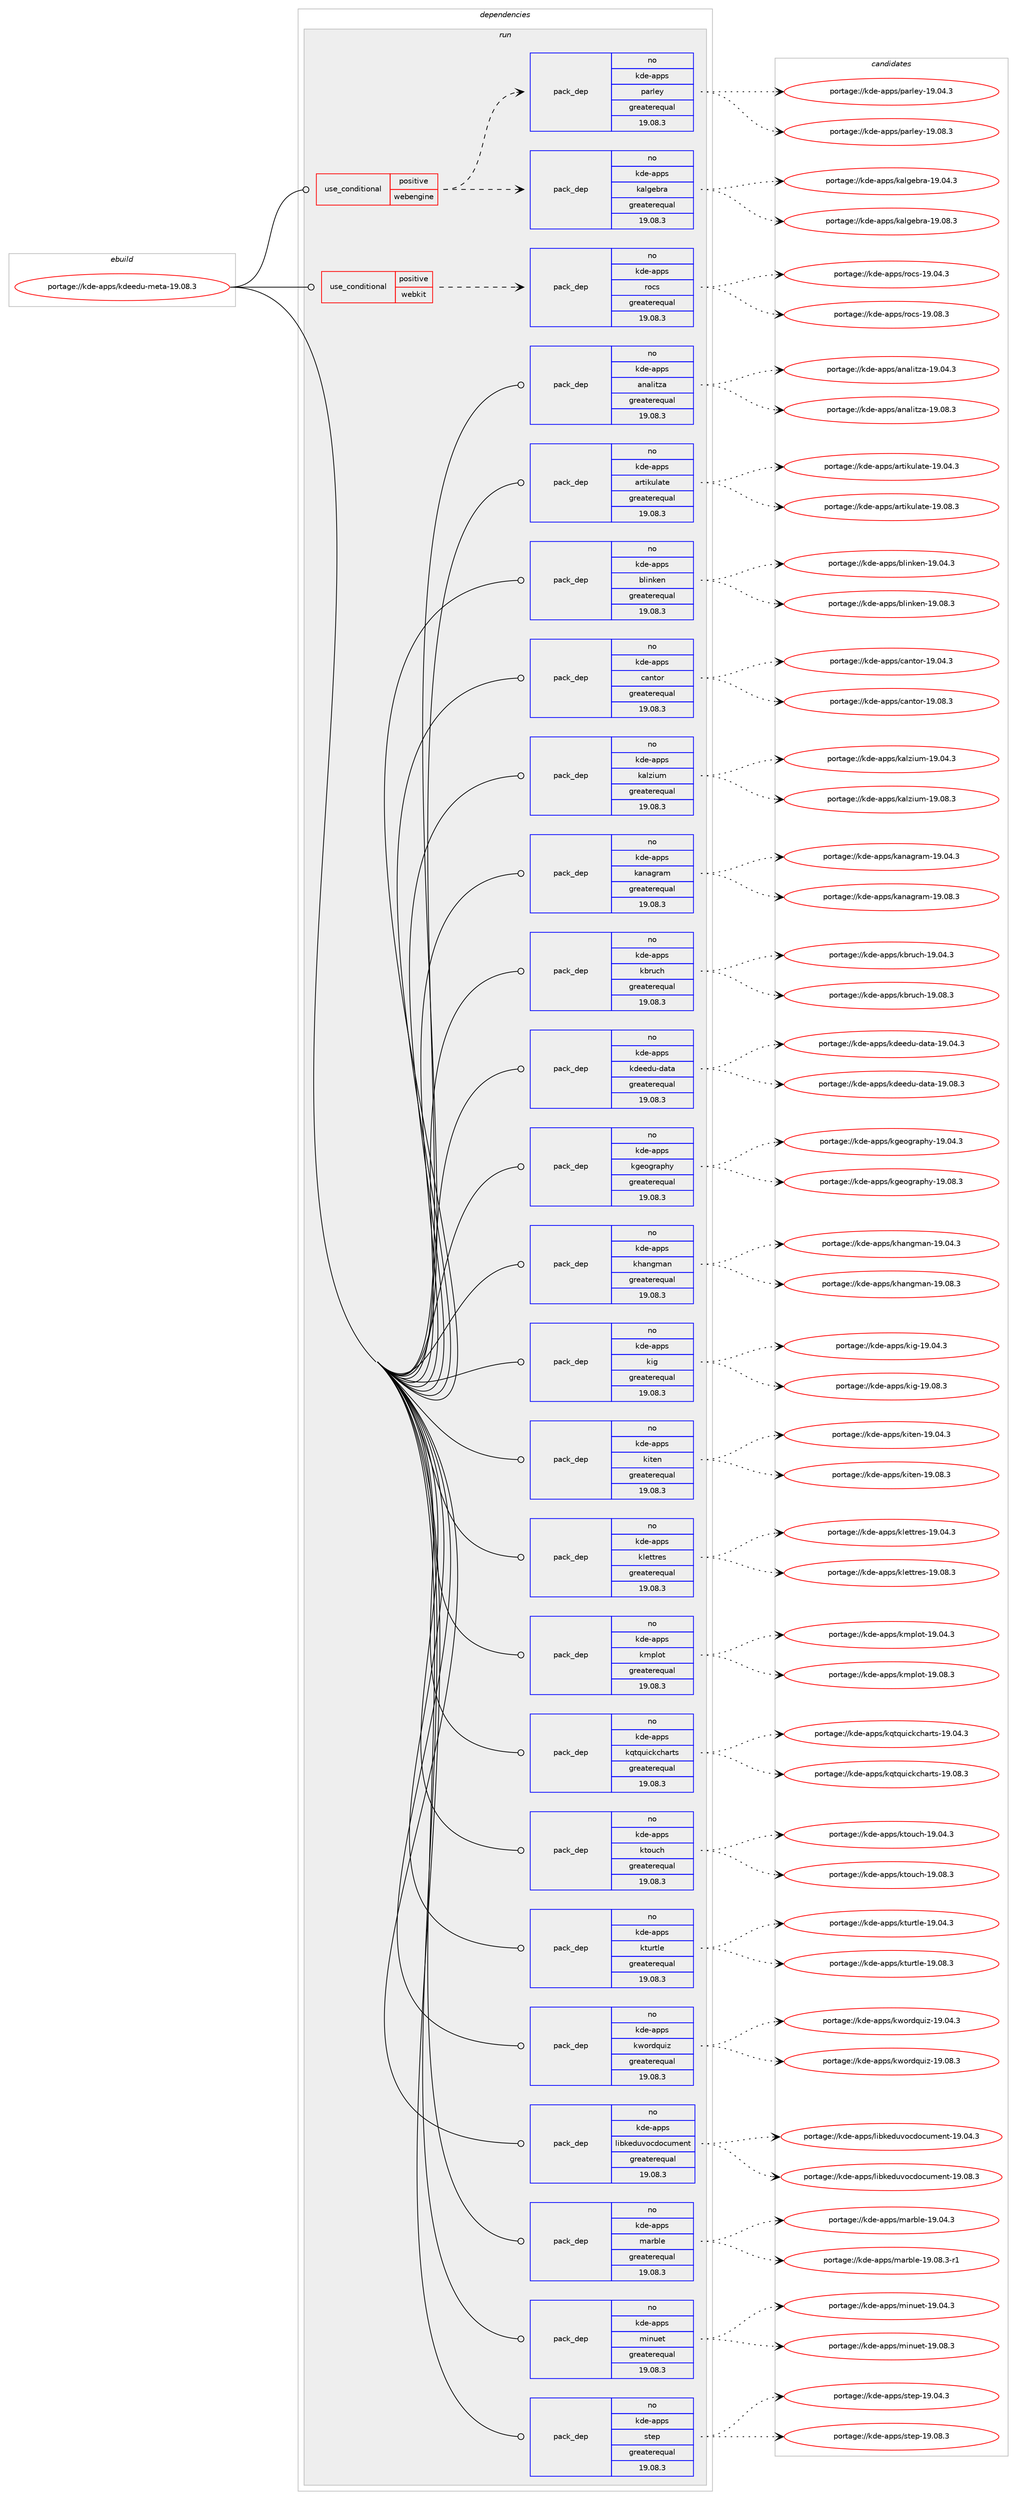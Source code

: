 digraph prolog {

# *************
# Graph options
# *************

newrank=true;
concentrate=true;
compound=true;
graph [rankdir=LR,fontname=Helvetica,fontsize=10,ranksep=1.5];#, ranksep=2.5, nodesep=0.2];
edge  [arrowhead=vee];
node  [fontname=Helvetica,fontsize=10];

# **********
# The ebuild
# **********

subgraph cluster_leftcol {
color=gray;
rank=same;
label=<<i>ebuild</i>>;
id [label="portage://kde-apps/kdeedu-meta-19.08.3", color=red, width=4, href="../kde-apps/kdeedu-meta-19.08.3.svg"];
}

# ****************
# The dependencies
# ****************

subgraph cluster_midcol {
color=gray;
label=<<i>dependencies</i>>;
subgraph cluster_compile {
fillcolor="#eeeeee";
style=filled;
label=<<i>compile</i>>;
}
subgraph cluster_compileandrun {
fillcolor="#eeeeee";
style=filled;
label=<<i>compile and run</i>>;
}
subgraph cluster_run {
fillcolor="#eeeeee";
style=filled;
label=<<i>run</i>>;
subgraph cond75078 {
dependency288130 [label=<<TABLE BORDER="0" CELLBORDER="1" CELLSPACING="0" CELLPADDING="4"><TR><TD ROWSPAN="3" CELLPADDING="10">use_conditional</TD></TR><TR><TD>positive</TD></TR><TR><TD>webengine</TD></TR></TABLE>>, shape=none, color=red];
subgraph pack208736 {
dependency288131 [label=<<TABLE BORDER="0" CELLBORDER="1" CELLSPACING="0" CELLPADDING="4" WIDTH="220"><TR><TD ROWSPAN="6" CELLPADDING="30">pack_dep</TD></TR><TR><TD WIDTH="110">no</TD></TR><TR><TD>kde-apps</TD></TR><TR><TD>kalgebra</TD></TR><TR><TD>greaterequal</TD></TR><TR><TD>19.08.3</TD></TR></TABLE>>, shape=none, color=blue];
}
dependency288130:e -> dependency288131:w [weight=20,style="dashed",arrowhead="vee"];
subgraph pack208737 {
dependency288132 [label=<<TABLE BORDER="0" CELLBORDER="1" CELLSPACING="0" CELLPADDING="4" WIDTH="220"><TR><TD ROWSPAN="6" CELLPADDING="30">pack_dep</TD></TR><TR><TD WIDTH="110">no</TD></TR><TR><TD>kde-apps</TD></TR><TR><TD>parley</TD></TR><TR><TD>greaterequal</TD></TR><TR><TD>19.08.3</TD></TR></TABLE>>, shape=none, color=blue];
}
dependency288130:e -> dependency288132:w [weight=20,style="dashed",arrowhead="vee"];
}
id:e -> dependency288130:w [weight=20,style="solid",arrowhead="odot"];
subgraph cond75079 {
dependency288133 [label=<<TABLE BORDER="0" CELLBORDER="1" CELLSPACING="0" CELLPADDING="4"><TR><TD ROWSPAN="3" CELLPADDING="10">use_conditional</TD></TR><TR><TD>positive</TD></TR><TR><TD>webkit</TD></TR></TABLE>>, shape=none, color=red];
subgraph pack208738 {
dependency288134 [label=<<TABLE BORDER="0" CELLBORDER="1" CELLSPACING="0" CELLPADDING="4" WIDTH="220"><TR><TD ROWSPAN="6" CELLPADDING="30">pack_dep</TD></TR><TR><TD WIDTH="110">no</TD></TR><TR><TD>kde-apps</TD></TR><TR><TD>rocs</TD></TR><TR><TD>greaterequal</TD></TR><TR><TD>19.08.3</TD></TR></TABLE>>, shape=none, color=blue];
}
dependency288133:e -> dependency288134:w [weight=20,style="dashed",arrowhead="vee"];
}
id:e -> dependency288133:w [weight=20,style="solid",arrowhead="odot"];
subgraph pack208739 {
dependency288135 [label=<<TABLE BORDER="0" CELLBORDER="1" CELLSPACING="0" CELLPADDING="4" WIDTH="220"><TR><TD ROWSPAN="6" CELLPADDING="30">pack_dep</TD></TR><TR><TD WIDTH="110">no</TD></TR><TR><TD>kde-apps</TD></TR><TR><TD>analitza</TD></TR><TR><TD>greaterequal</TD></TR><TR><TD>19.08.3</TD></TR></TABLE>>, shape=none, color=blue];
}
id:e -> dependency288135:w [weight=20,style="solid",arrowhead="odot"];
subgraph pack208740 {
dependency288136 [label=<<TABLE BORDER="0" CELLBORDER="1" CELLSPACING="0" CELLPADDING="4" WIDTH="220"><TR><TD ROWSPAN="6" CELLPADDING="30">pack_dep</TD></TR><TR><TD WIDTH="110">no</TD></TR><TR><TD>kde-apps</TD></TR><TR><TD>artikulate</TD></TR><TR><TD>greaterequal</TD></TR><TR><TD>19.08.3</TD></TR></TABLE>>, shape=none, color=blue];
}
id:e -> dependency288136:w [weight=20,style="solid",arrowhead="odot"];
subgraph pack208741 {
dependency288137 [label=<<TABLE BORDER="0" CELLBORDER="1" CELLSPACING="0" CELLPADDING="4" WIDTH="220"><TR><TD ROWSPAN="6" CELLPADDING="30">pack_dep</TD></TR><TR><TD WIDTH="110">no</TD></TR><TR><TD>kde-apps</TD></TR><TR><TD>blinken</TD></TR><TR><TD>greaterequal</TD></TR><TR><TD>19.08.3</TD></TR></TABLE>>, shape=none, color=blue];
}
id:e -> dependency288137:w [weight=20,style="solid",arrowhead="odot"];
subgraph pack208742 {
dependency288138 [label=<<TABLE BORDER="0" CELLBORDER="1" CELLSPACING="0" CELLPADDING="4" WIDTH="220"><TR><TD ROWSPAN="6" CELLPADDING="30">pack_dep</TD></TR><TR><TD WIDTH="110">no</TD></TR><TR><TD>kde-apps</TD></TR><TR><TD>cantor</TD></TR><TR><TD>greaterequal</TD></TR><TR><TD>19.08.3</TD></TR></TABLE>>, shape=none, color=blue];
}
id:e -> dependency288138:w [weight=20,style="solid",arrowhead="odot"];
subgraph pack208743 {
dependency288139 [label=<<TABLE BORDER="0" CELLBORDER="1" CELLSPACING="0" CELLPADDING="4" WIDTH="220"><TR><TD ROWSPAN="6" CELLPADDING="30">pack_dep</TD></TR><TR><TD WIDTH="110">no</TD></TR><TR><TD>kde-apps</TD></TR><TR><TD>kalzium</TD></TR><TR><TD>greaterequal</TD></TR><TR><TD>19.08.3</TD></TR></TABLE>>, shape=none, color=blue];
}
id:e -> dependency288139:w [weight=20,style="solid",arrowhead="odot"];
subgraph pack208744 {
dependency288140 [label=<<TABLE BORDER="0" CELLBORDER="1" CELLSPACING="0" CELLPADDING="4" WIDTH="220"><TR><TD ROWSPAN="6" CELLPADDING="30">pack_dep</TD></TR><TR><TD WIDTH="110">no</TD></TR><TR><TD>kde-apps</TD></TR><TR><TD>kanagram</TD></TR><TR><TD>greaterequal</TD></TR><TR><TD>19.08.3</TD></TR></TABLE>>, shape=none, color=blue];
}
id:e -> dependency288140:w [weight=20,style="solid",arrowhead="odot"];
subgraph pack208745 {
dependency288141 [label=<<TABLE BORDER="0" CELLBORDER="1" CELLSPACING="0" CELLPADDING="4" WIDTH="220"><TR><TD ROWSPAN="6" CELLPADDING="30">pack_dep</TD></TR><TR><TD WIDTH="110">no</TD></TR><TR><TD>kde-apps</TD></TR><TR><TD>kbruch</TD></TR><TR><TD>greaterequal</TD></TR><TR><TD>19.08.3</TD></TR></TABLE>>, shape=none, color=blue];
}
id:e -> dependency288141:w [weight=20,style="solid",arrowhead="odot"];
subgraph pack208746 {
dependency288142 [label=<<TABLE BORDER="0" CELLBORDER="1" CELLSPACING="0" CELLPADDING="4" WIDTH="220"><TR><TD ROWSPAN="6" CELLPADDING="30">pack_dep</TD></TR><TR><TD WIDTH="110">no</TD></TR><TR><TD>kde-apps</TD></TR><TR><TD>kdeedu-data</TD></TR><TR><TD>greaterequal</TD></TR><TR><TD>19.08.3</TD></TR></TABLE>>, shape=none, color=blue];
}
id:e -> dependency288142:w [weight=20,style="solid",arrowhead="odot"];
subgraph pack208747 {
dependency288143 [label=<<TABLE BORDER="0" CELLBORDER="1" CELLSPACING="0" CELLPADDING="4" WIDTH="220"><TR><TD ROWSPAN="6" CELLPADDING="30">pack_dep</TD></TR><TR><TD WIDTH="110">no</TD></TR><TR><TD>kde-apps</TD></TR><TR><TD>kgeography</TD></TR><TR><TD>greaterequal</TD></TR><TR><TD>19.08.3</TD></TR></TABLE>>, shape=none, color=blue];
}
id:e -> dependency288143:w [weight=20,style="solid",arrowhead="odot"];
subgraph pack208748 {
dependency288144 [label=<<TABLE BORDER="0" CELLBORDER="1" CELLSPACING="0" CELLPADDING="4" WIDTH="220"><TR><TD ROWSPAN="6" CELLPADDING="30">pack_dep</TD></TR><TR><TD WIDTH="110">no</TD></TR><TR><TD>kde-apps</TD></TR><TR><TD>khangman</TD></TR><TR><TD>greaterequal</TD></TR><TR><TD>19.08.3</TD></TR></TABLE>>, shape=none, color=blue];
}
id:e -> dependency288144:w [weight=20,style="solid",arrowhead="odot"];
subgraph pack208749 {
dependency288145 [label=<<TABLE BORDER="0" CELLBORDER="1" CELLSPACING="0" CELLPADDING="4" WIDTH="220"><TR><TD ROWSPAN="6" CELLPADDING="30">pack_dep</TD></TR><TR><TD WIDTH="110">no</TD></TR><TR><TD>kde-apps</TD></TR><TR><TD>kig</TD></TR><TR><TD>greaterequal</TD></TR><TR><TD>19.08.3</TD></TR></TABLE>>, shape=none, color=blue];
}
id:e -> dependency288145:w [weight=20,style="solid",arrowhead="odot"];
subgraph pack208750 {
dependency288146 [label=<<TABLE BORDER="0" CELLBORDER="1" CELLSPACING="0" CELLPADDING="4" WIDTH="220"><TR><TD ROWSPAN="6" CELLPADDING="30">pack_dep</TD></TR><TR><TD WIDTH="110">no</TD></TR><TR><TD>kde-apps</TD></TR><TR><TD>kiten</TD></TR><TR><TD>greaterequal</TD></TR><TR><TD>19.08.3</TD></TR></TABLE>>, shape=none, color=blue];
}
id:e -> dependency288146:w [weight=20,style="solid",arrowhead="odot"];
subgraph pack208751 {
dependency288147 [label=<<TABLE BORDER="0" CELLBORDER="1" CELLSPACING="0" CELLPADDING="4" WIDTH="220"><TR><TD ROWSPAN="6" CELLPADDING="30">pack_dep</TD></TR><TR><TD WIDTH="110">no</TD></TR><TR><TD>kde-apps</TD></TR><TR><TD>klettres</TD></TR><TR><TD>greaterequal</TD></TR><TR><TD>19.08.3</TD></TR></TABLE>>, shape=none, color=blue];
}
id:e -> dependency288147:w [weight=20,style="solid",arrowhead="odot"];
subgraph pack208752 {
dependency288148 [label=<<TABLE BORDER="0" CELLBORDER="1" CELLSPACING="0" CELLPADDING="4" WIDTH="220"><TR><TD ROWSPAN="6" CELLPADDING="30">pack_dep</TD></TR><TR><TD WIDTH="110">no</TD></TR><TR><TD>kde-apps</TD></TR><TR><TD>kmplot</TD></TR><TR><TD>greaterequal</TD></TR><TR><TD>19.08.3</TD></TR></TABLE>>, shape=none, color=blue];
}
id:e -> dependency288148:w [weight=20,style="solid",arrowhead="odot"];
subgraph pack208753 {
dependency288149 [label=<<TABLE BORDER="0" CELLBORDER="1" CELLSPACING="0" CELLPADDING="4" WIDTH="220"><TR><TD ROWSPAN="6" CELLPADDING="30">pack_dep</TD></TR><TR><TD WIDTH="110">no</TD></TR><TR><TD>kde-apps</TD></TR><TR><TD>kqtquickcharts</TD></TR><TR><TD>greaterequal</TD></TR><TR><TD>19.08.3</TD></TR></TABLE>>, shape=none, color=blue];
}
id:e -> dependency288149:w [weight=20,style="solid",arrowhead="odot"];
subgraph pack208754 {
dependency288150 [label=<<TABLE BORDER="0" CELLBORDER="1" CELLSPACING="0" CELLPADDING="4" WIDTH="220"><TR><TD ROWSPAN="6" CELLPADDING="30">pack_dep</TD></TR><TR><TD WIDTH="110">no</TD></TR><TR><TD>kde-apps</TD></TR><TR><TD>ktouch</TD></TR><TR><TD>greaterequal</TD></TR><TR><TD>19.08.3</TD></TR></TABLE>>, shape=none, color=blue];
}
id:e -> dependency288150:w [weight=20,style="solid",arrowhead="odot"];
subgraph pack208755 {
dependency288151 [label=<<TABLE BORDER="0" CELLBORDER="1" CELLSPACING="0" CELLPADDING="4" WIDTH="220"><TR><TD ROWSPAN="6" CELLPADDING="30">pack_dep</TD></TR><TR><TD WIDTH="110">no</TD></TR><TR><TD>kde-apps</TD></TR><TR><TD>kturtle</TD></TR><TR><TD>greaterequal</TD></TR><TR><TD>19.08.3</TD></TR></TABLE>>, shape=none, color=blue];
}
id:e -> dependency288151:w [weight=20,style="solid",arrowhead="odot"];
subgraph pack208756 {
dependency288152 [label=<<TABLE BORDER="0" CELLBORDER="1" CELLSPACING="0" CELLPADDING="4" WIDTH="220"><TR><TD ROWSPAN="6" CELLPADDING="30">pack_dep</TD></TR><TR><TD WIDTH="110">no</TD></TR><TR><TD>kde-apps</TD></TR><TR><TD>kwordquiz</TD></TR><TR><TD>greaterequal</TD></TR><TR><TD>19.08.3</TD></TR></TABLE>>, shape=none, color=blue];
}
id:e -> dependency288152:w [weight=20,style="solid",arrowhead="odot"];
subgraph pack208757 {
dependency288153 [label=<<TABLE BORDER="0" CELLBORDER="1" CELLSPACING="0" CELLPADDING="4" WIDTH="220"><TR><TD ROWSPAN="6" CELLPADDING="30">pack_dep</TD></TR><TR><TD WIDTH="110">no</TD></TR><TR><TD>kde-apps</TD></TR><TR><TD>libkeduvocdocument</TD></TR><TR><TD>greaterequal</TD></TR><TR><TD>19.08.3</TD></TR></TABLE>>, shape=none, color=blue];
}
id:e -> dependency288153:w [weight=20,style="solid",arrowhead="odot"];
subgraph pack208758 {
dependency288154 [label=<<TABLE BORDER="0" CELLBORDER="1" CELLSPACING="0" CELLPADDING="4" WIDTH="220"><TR><TD ROWSPAN="6" CELLPADDING="30">pack_dep</TD></TR><TR><TD WIDTH="110">no</TD></TR><TR><TD>kde-apps</TD></TR><TR><TD>marble</TD></TR><TR><TD>greaterequal</TD></TR><TR><TD>19.08.3</TD></TR></TABLE>>, shape=none, color=blue];
}
id:e -> dependency288154:w [weight=20,style="solid",arrowhead="odot"];
subgraph pack208759 {
dependency288155 [label=<<TABLE BORDER="0" CELLBORDER="1" CELLSPACING="0" CELLPADDING="4" WIDTH="220"><TR><TD ROWSPAN="6" CELLPADDING="30">pack_dep</TD></TR><TR><TD WIDTH="110">no</TD></TR><TR><TD>kde-apps</TD></TR><TR><TD>minuet</TD></TR><TR><TD>greaterequal</TD></TR><TR><TD>19.08.3</TD></TR></TABLE>>, shape=none, color=blue];
}
id:e -> dependency288155:w [weight=20,style="solid",arrowhead="odot"];
subgraph pack208760 {
dependency288156 [label=<<TABLE BORDER="0" CELLBORDER="1" CELLSPACING="0" CELLPADDING="4" WIDTH="220"><TR><TD ROWSPAN="6" CELLPADDING="30">pack_dep</TD></TR><TR><TD WIDTH="110">no</TD></TR><TR><TD>kde-apps</TD></TR><TR><TD>step</TD></TR><TR><TD>greaterequal</TD></TR><TR><TD>19.08.3</TD></TR></TABLE>>, shape=none, color=blue];
}
id:e -> dependency288156:w [weight=20,style="solid",arrowhead="odot"];
}
}

# **************
# The candidates
# **************

subgraph cluster_choices {
rank=same;
color=gray;
label=<<i>candidates</i>>;

subgraph choice208736 {
color=black;
nodesep=1;
choiceportage1071001014597112112115471079710810310198114974549574648524651 [label="portage://kde-apps/kalgebra-19.04.3", color=red, width=4,href="../kde-apps/kalgebra-19.04.3.svg"];
choiceportage1071001014597112112115471079710810310198114974549574648564651 [label="portage://kde-apps/kalgebra-19.08.3", color=red, width=4,href="../kde-apps/kalgebra-19.08.3.svg"];
dependency288131:e -> choiceportage1071001014597112112115471079710810310198114974549574648524651:w [style=dotted,weight="100"];
dependency288131:e -> choiceportage1071001014597112112115471079710810310198114974549574648564651:w [style=dotted,weight="100"];
}
subgraph choice208737 {
color=black;
nodesep=1;
choiceportage107100101459711211211547112971141081011214549574648524651 [label="portage://kde-apps/parley-19.04.3", color=red, width=4,href="../kde-apps/parley-19.04.3.svg"];
choiceportage107100101459711211211547112971141081011214549574648564651 [label="portage://kde-apps/parley-19.08.3", color=red, width=4,href="../kde-apps/parley-19.08.3.svg"];
dependency288132:e -> choiceportage107100101459711211211547112971141081011214549574648524651:w [style=dotted,weight="100"];
dependency288132:e -> choiceportage107100101459711211211547112971141081011214549574648564651:w [style=dotted,weight="100"];
}
subgraph choice208738 {
color=black;
nodesep=1;
choiceportage107100101459711211211547114111991154549574648524651 [label="portage://kde-apps/rocs-19.04.3", color=red, width=4,href="../kde-apps/rocs-19.04.3.svg"];
choiceportage107100101459711211211547114111991154549574648564651 [label="portage://kde-apps/rocs-19.08.3", color=red, width=4,href="../kde-apps/rocs-19.08.3.svg"];
dependency288134:e -> choiceportage107100101459711211211547114111991154549574648524651:w [style=dotted,weight="100"];
dependency288134:e -> choiceportage107100101459711211211547114111991154549574648564651:w [style=dotted,weight="100"];
}
subgraph choice208739 {
color=black;
nodesep=1;
choiceportage1071001014597112112115479711097108105116122974549574648524651 [label="portage://kde-apps/analitza-19.04.3", color=red, width=4,href="../kde-apps/analitza-19.04.3.svg"];
choiceportage1071001014597112112115479711097108105116122974549574648564651 [label="portage://kde-apps/analitza-19.08.3", color=red, width=4,href="../kde-apps/analitza-19.08.3.svg"];
dependency288135:e -> choiceportage1071001014597112112115479711097108105116122974549574648524651:w [style=dotted,weight="100"];
dependency288135:e -> choiceportage1071001014597112112115479711097108105116122974549574648564651:w [style=dotted,weight="100"];
}
subgraph choice208740 {
color=black;
nodesep=1;
choiceportage10710010145971121121154797114116105107117108971161014549574648524651 [label="portage://kde-apps/artikulate-19.04.3", color=red, width=4,href="../kde-apps/artikulate-19.04.3.svg"];
choiceportage10710010145971121121154797114116105107117108971161014549574648564651 [label="portage://kde-apps/artikulate-19.08.3", color=red, width=4,href="../kde-apps/artikulate-19.08.3.svg"];
dependency288136:e -> choiceportage10710010145971121121154797114116105107117108971161014549574648524651:w [style=dotted,weight="100"];
dependency288136:e -> choiceportage10710010145971121121154797114116105107117108971161014549574648564651:w [style=dotted,weight="100"];
}
subgraph choice208741 {
color=black;
nodesep=1;
choiceportage107100101459711211211547981081051101071011104549574648524651 [label="portage://kde-apps/blinken-19.04.3", color=red, width=4,href="../kde-apps/blinken-19.04.3.svg"];
choiceportage107100101459711211211547981081051101071011104549574648564651 [label="portage://kde-apps/blinken-19.08.3", color=red, width=4,href="../kde-apps/blinken-19.08.3.svg"];
dependency288137:e -> choiceportage107100101459711211211547981081051101071011104549574648524651:w [style=dotted,weight="100"];
dependency288137:e -> choiceportage107100101459711211211547981081051101071011104549574648564651:w [style=dotted,weight="100"];
}
subgraph choice208742 {
color=black;
nodesep=1;
choiceportage10710010145971121121154799971101161111144549574648524651 [label="portage://kde-apps/cantor-19.04.3", color=red, width=4,href="../kde-apps/cantor-19.04.3.svg"];
choiceportage10710010145971121121154799971101161111144549574648564651 [label="portage://kde-apps/cantor-19.08.3", color=red, width=4,href="../kde-apps/cantor-19.08.3.svg"];
dependency288138:e -> choiceportage10710010145971121121154799971101161111144549574648524651:w [style=dotted,weight="100"];
dependency288138:e -> choiceportage10710010145971121121154799971101161111144549574648564651:w [style=dotted,weight="100"];
}
subgraph choice208743 {
color=black;
nodesep=1;
choiceportage107100101459711211211547107971081221051171094549574648524651 [label="portage://kde-apps/kalzium-19.04.3", color=red, width=4,href="../kde-apps/kalzium-19.04.3.svg"];
choiceportage107100101459711211211547107971081221051171094549574648564651 [label="portage://kde-apps/kalzium-19.08.3", color=red, width=4,href="../kde-apps/kalzium-19.08.3.svg"];
dependency288139:e -> choiceportage107100101459711211211547107971081221051171094549574648524651:w [style=dotted,weight="100"];
dependency288139:e -> choiceportage107100101459711211211547107971081221051171094549574648564651:w [style=dotted,weight="100"];
}
subgraph choice208744 {
color=black;
nodesep=1;
choiceportage1071001014597112112115471079711097103114971094549574648524651 [label="portage://kde-apps/kanagram-19.04.3", color=red, width=4,href="../kde-apps/kanagram-19.04.3.svg"];
choiceportage1071001014597112112115471079711097103114971094549574648564651 [label="portage://kde-apps/kanagram-19.08.3", color=red, width=4,href="../kde-apps/kanagram-19.08.3.svg"];
dependency288140:e -> choiceportage1071001014597112112115471079711097103114971094549574648524651:w [style=dotted,weight="100"];
dependency288140:e -> choiceportage1071001014597112112115471079711097103114971094549574648564651:w [style=dotted,weight="100"];
}
subgraph choice208745 {
color=black;
nodesep=1;
choiceportage10710010145971121121154710798114117991044549574648524651 [label="portage://kde-apps/kbruch-19.04.3", color=red, width=4,href="../kde-apps/kbruch-19.04.3.svg"];
choiceportage10710010145971121121154710798114117991044549574648564651 [label="portage://kde-apps/kbruch-19.08.3", color=red, width=4,href="../kde-apps/kbruch-19.08.3.svg"];
dependency288141:e -> choiceportage10710010145971121121154710798114117991044549574648524651:w [style=dotted,weight="100"];
dependency288141:e -> choiceportage10710010145971121121154710798114117991044549574648564651:w [style=dotted,weight="100"];
}
subgraph choice208746 {
color=black;
nodesep=1;
choiceportage1071001014597112112115471071001011011001174510097116974549574648524651 [label="portage://kde-apps/kdeedu-data-19.04.3", color=red, width=4,href="../kde-apps/kdeedu-data-19.04.3.svg"];
choiceportage1071001014597112112115471071001011011001174510097116974549574648564651 [label="portage://kde-apps/kdeedu-data-19.08.3", color=red, width=4,href="../kde-apps/kdeedu-data-19.08.3.svg"];
dependency288142:e -> choiceportage1071001014597112112115471071001011011001174510097116974549574648524651:w [style=dotted,weight="100"];
dependency288142:e -> choiceportage1071001014597112112115471071001011011001174510097116974549574648564651:w [style=dotted,weight="100"];
}
subgraph choice208747 {
color=black;
nodesep=1;
choiceportage107100101459711211211547107103101111103114971121041214549574648524651 [label="portage://kde-apps/kgeography-19.04.3", color=red, width=4,href="../kde-apps/kgeography-19.04.3.svg"];
choiceportage107100101459711211211547107103101111103114971121041214549574648564651 [label="portage://kde-apps/kgeography-19.08.3", color=red, width=4,href="../kde-apps/kgeography-19.08.3.svg"];
dependency288143:e -> choiceportage107100101459711211211547107103101111103114971121041214549574648524651:w [style=dotted,weight="100"];
dependency288143:e -> choiceportage107100101459711211211547107103101111103114971121041214549574648564651:w [style=dotted,weight="100"];
}
subgraph choice208748 {
color=black;
nodesep=1;
choiceportage10710010145971121121154710710497110103109971104549574648524651 [label="portage://kde-apps/khangman-19.04.3", color=red, width=4,href="../kde-apps/khangman-19.04.3.svg"];
choiceportage10710010145971121121154710710497110103109971104549574648564651 [label="portage://kde-apps/khangman-19.08.3", color=red, width=4,href="../kde-apps/khangman-19.08.3.svg"];
dependency288144:e -> choiceportage10710010145971121121154710710497110103109971104549574648524651:w [style=dotted,weight="100"];
dependency288144:e -> choiceportage10710010145971121121154710710497110103109971104549574648564651:w [style=dotted,weight="100"];
}
subgraph choice208749 {
color=black;
nodesep=1;
choiceportage1071001014597112112115471071051034549574648524651 [label="portage://kde-apps/kig-19.04.3", color=red, width=4,href="../kde-apps/kig-19.04.3.svg"];
choiceportage1071001014597112112115471071051034549574648564651 [label="portage://kde-apps/kig-19.08.3", color=red, width=4,href="../kde-apps/kig-19.08.3.svg"];
dependency288145:e -> choiceportage1071001014597112112115471071051034549574648524651:w [style=dotted,weight="100"];
dependency288145:e -> choiceportage1071001014597112112115471071051034549574648564651:w [style=dotted,weight="100"];
}
subgraph choice208750 {
color=black;
nodesep=1;
choiceportage1071001014597112112115471071051161011104549574648524651 [label="portage://kde-apps/kiten-19.04.3", color=red, width=4,href="../kde-apps/kiten-19.04.3.svg"];
choiceportage1071001014597112112115471071051161011104549574648564651 [label="portage://kde-apps/kiten-19.08.3", color=red, width=4,href="../kde-apps/kiten-19.08.3.svg"];
dependency288146:e -> choiceportage1071001014597112112115471071051161011104549574648524651:w [style=dotted,weight="100"];
dependency288146:e -> choiceportage1071001014597112112115471071051161011104549574648564651:w [style=dotted,weight="100"];
}
subgraph choice208751 {
color=black;
nodesep=1;
choiceportage1071001014597112112115471071081011161161141011154549574648524651 [label="portage://kde-apps/klettres-19.04.3", color=red, width=4,href="../kde-apps/klettres-19.04.3.svg"];
choiceportage1071001014597112112115471071081011161161141011154549574648564651 [label="portage://kde-apps/klettres-19.08.3", color=red, width=4,href="../kde-apps/klettres-19.08.3.svg"];
dependency288147:e -> choiceportage1071001014597112112115471071081011161161141011154549574648524651:w [style=dotted,weight="100"];
dependency288147:e -> choiceportage1071001014597112112115471071081011161161141011154549574648564651:w [style=dotted,weight="100"];
}
subgraph choice208752 {
color=black;
nodesep=1;
choiceportage1071001014597112112115471071091121081111164549574648524651 [label="portage://kde-apps/kmplot-19.04.3", color=red, width=4,href="../kde-apps/kmplot-19.04.3.svg"];
choiceportage1071001014597112112115471071091121081111164549574648564651 [label="portage://kde-apps/kmplot-19.08.3", color=red, width=4,href="../kde-apps/kmplot-19.08.3.svg"];
dependency288148:e -> choiceportage1071001014597112112115471071091121081111164549574648524651:w [style=dotted,weight="100"];
dependency288148:e -> choiceportage1071001014597112112115471071091121081111164549574648564651:w [style=dotted,weight="100"];
}
subgraph choice208753 {
color=black;
nodesep=1;
choiceportage1071001014597112112115471071131161131171059910799104971141161154549574648524651 [label="portage://kde-apps/kqtquickcharts-19.04.3", color=red, width=4,href="../kde-apps/kqtquickcharts-19.04.3.svg"];
choiceportage1071001014597112112115471071131161131171059910799104971141161154549574648564651 [label="portage://kde-apps/kqtquickcharts-19.08.3", color=red, width=4,href="../kde-apps/kqtquickcharts-19.08.3.svg"];
dependency288149:e -> choiceportage1071001014597112112115471071131161131171059910799104971141161154549574648524651:w [style=dotted,weight="100"];
dependency288149:e -> choiceportage1071001014597112112115471071131161131171059910799104971141161154549574648564651:w [style=dotted,weight="100"];
}
subgraph choice208754 {
color=black;
nodesep=1;
choiceportage107100101459711211211547107116111117991044549574648524651 [label="portage://kde-apps/ktouch-19.04.3", color=red, width=4,href="../kde-apps/ktouch-19.04.3.svg"];
choiceportage107100101459711211211547107116111117991044549574648564651 [label="portage://kde-apps/ktouch-19.08.3", color=red, width=4,href="../kde-apps/ktouch-19.08.3.svg"];
dependency288150:e -> choiceportage107100101459711211211547107116111117991044549574648524651:w [style=dotted,weight="100"];
dependency288150:e -> choiceportage107100101459711211211547107116111117991044549574648564651:w [style=dotted,weight="100"];
}
subgraph choice208755 {
color=black;
nodesep=1;
choiceportage1071001014597112112115471071161171141161081014549574648524651 [label="portage://kde-apps/kturtle-19.04.3", color=red, width=4,href="../kde-apps/kturtle-19.04.3.svg"];
choiceportage1071001014597112112115471071161171141161081014549574648564651 [label="portage://kde-apps/kturtle-19.08.3", color=red, width=4,href="../kde-apps/kturtle-19.08.3.svg"];
dependency288151:e -> choiceportage1071001014597112112115471071161171141161081014549574648524651:w [style=dotted,weight="100"];
dependency288151:e -> choiceportage1071001014597112112115471071161171141161081014549574648564651:w [style=dotted,weight="100"];
}
subgraph choice208756 {
color=black;
nodesep=1;
choiceportage1071001014597112112115471071191111141001131171051224549574648524651 [label="portage://kde-apps/kwordquiz-19.04.3", color=red, width=4,href="../kde-apps/kwordquiz-19.04.3.svg"];
choiceportage1071001014597112112115471071191111141001131171051224549574648564651 [label="portage://kde-apps/kwordquiz-19.08.3", color=red, width=4,href="../kde-apps/kwordquiz-19.08.3.svg"];
dependency288152:e -> choiceportage1071001014597112112115471071191111141001131171051224549574648524651:w [style=dotted,weight="100"];
dependency288152:e -> choiceportage1071001014597112112115471071191111141001131171051224549574648564651:w [style=dotted,weight="100"];
}
subgraph choice208757 {
color=black;
nodesep=1;
choiceportage1071001014597112112115471081059810710110011711811199100111991171091011101164549574648524651 [label="portage://kde-apps/libkeduvocdocument-19.04.3", color=red, width=4,href="../kde-apps/libkeduvocdocument-19.04.3.svg"];
choiceportage1071001014597112112115471081059810710110011711811199100111991171091011101164549574648564651 [label="portage://kde-apps/libkeduvocdocument-19.08.3", color=red, width=4,href="../kde-apps/libkeduvocdocument-19.08.3.svg"];
dependency288153:e -> choiceportage1071001014597112112115471081059810710110011711811199100111991171091011101164549574648524651:w [style=dotted,weight="100"];
dependency288153:e -> choiceportage1071001014597112112115471081059810710110011711811199100111991171091011101164549574648564651:w [style=dotted,weight="100"];
}
subgraph choice208758 {
color=black;
nodesep=1;
choiceportage10710010145971121121154710997114981081014549574648524651 [label="portage://kde-apps/marble-19.04.3", color=red, width=4,href="../kde-apps/marble-19.04.3.svg"];
choiceportage107100101459711211211547109971149810810145495746485646514511449 [label="portage://kde-apps/marble-19.08.3-r1", color=red, width=4,href="../kde-apps/marble-19.08.3-r1.svg"];
dependency288154:e -> choiceportage10710010145971121121154710997114981081014549574648524651:w [style=dotted,weight="100"];
dependency288154:e -> choiceportage107100101459711211211547109971149810810145495746485646514511449:w [style=dotted,weight="100"];
}
subgraph choice208759 {
color=black;
nodesep=1;
choiceportage1071001014597112112115471091051101171011164549574648524651 [label="portage://kde-apps/minuet-19.04.3", color=red, width=4,href="../kde-apps/minuet-19.04.3.svg"];
choiceportage1071001014597112112115471091051101171011164549574648564651 [label="portage://kde-apps/minuet-19.08.3", color=red, width=4,href="../kde-apps/minuet-19.08.3.svg"];
dependency288155:e -> choiceportage1071001014597112112115471091051101171011164549574648524651:w [style=dotted,weight="100"];
dependency288155:e -> choiceportage1071001014597112112115471091051101171011164549574648564651:w [style=dotted,weight="100"];
}
subgraph choice208760 {
color=black;
nodesep=1;
choiceportage1071001014597112112115471151161011124549574648524651 [label="portage://kde-apps/step-19.04.3", color=red, width=4,href="../kde-apps/step-19.04.3.svg"];
choiceportage1071001014597112112115471151161011124549574648564651 [label="portage://kde-apps/step-19.08.3", color=red, width=4,href="../kde-apps/step-19.08.3.svg"];
dependency288156:e -> choiceportage1071001014597112112115471151161011124549574648524651:w [style=dotted,weight="100"];
dependency288156:e -> choiceportage1071001014597112112115471151161011124549574648564651:w [style=dotted,weight="100"];
}
}

}
